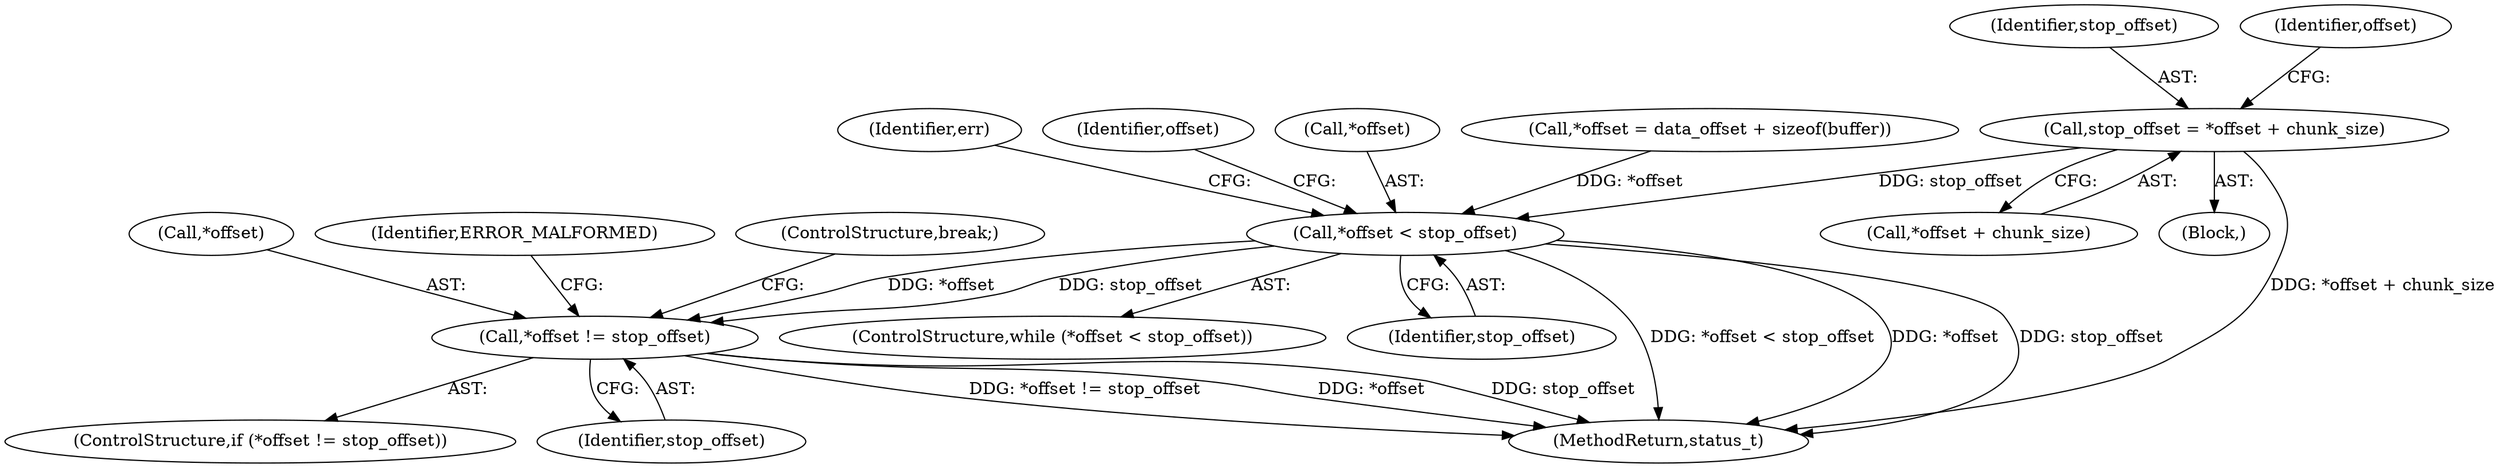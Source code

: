 digraph "0_Android_f4a88c8ed4f8186b3d6e2852993e063fc33ff231@integer" {
"1001716" [label="(Call,stop_offset = *offset + chunk_size)"];
"1001730" [label="(Call,*offset < stop_offset)"];
"1001751" [label="(Call,*offset != stop_offset)"];
"1001751" [label="(Call,*offset != stop_offset)"];
"1001737" [label="(Identifier,err)"];
"1001717" [label="(Identifier,stop_offset)"];
"1001753" [label="(Identifier,offset)"];
"1001752" [label="(Call,*offset)"];
"1001757" [label="(Identifier,ERROR_MALFORMED)"];
"1001718" [label="(Call,*offset + chunk_size)"];
"1001729" [label="(ControlStructure,while (*offset < stop_offset))"];
"1001625" [label="(Block,)"];
"1001724" [label="(Identifier,offset)"];
"1001733" [label="(Identifier,stop_offset)"];
"1001731" [label="(Call,*offset)"];
"1001750" [label="(ControlStructure,if (*offset != stop_offset))"];
"1001754" [label="(Identifier,stop_offset)"];
"1001716" [label="(Call,stop_offset = *offset + chunk_size)"];
"1002911" [label="(MethodReturn,status_t)"];
"1001722" [label="(Call,*offset = data_offset + sizeof(buffer))"];
"1001758" [label="(ControlStructure,break;)"];
"1001730" [label="(Call,*offset < stop_offset)"];
"1001716" -> "1001625"  [label="AST: "];
"1001716" -> "1001718"  [label="CFG: "];
"1001717" -> "1001716"  [label="AST: "];
"1001718" -> "1001716"  [label="AST: "];
"1001724" -> "1001716"  [label="CFG: "];
"1001716" -> "1002911"  [label="DDG: *offset + chunk_size"];
"1001716" -> "1001730"  [label="DDG: stop_offset"];
"1001730" -> "1001729"  [label="AST: "];
"1001730" -> "1001733"  [label="CFG: "];
"1001731" -> "1001730"  [label="AST: "];
"1001733" -> "1001730"  [label="AST: "];
"1001737" -> "1001730"  [label="CFG: "];
"1001753" -> "1001730"  [label="CFG: "];
"1001730" -> "1002911"  [label="DDG: *offset < stop_offset"];
"1001730" -> "1002911"  [label="DDG: *offset"];
"1001730" -> "1002911"  [label="DDG: stop_offset"];
"1001722" -> "1001730"  [label="DDG: *offset"];
"1001730" -> "1001751"  [label="DDG: *offset"];
"1001730" -> "1001751"  [label="DDG: stop_offset"];
"1001751" -> "1001750"  [label="AST: "];
"1001751" -> "1001754"  [label="CFG: "];
"1001752" -> "1001751"  [label="AST: "];
"1001754" -> "1001751"  [label="AST: "];
"1001757" -> "1001751"  [label="CFG: "];
"1001758" -> "1001751"  [label="CFG: "];
"1001751" -> "1002911"  [label="DDG: *offset != stop_offset"];
"1001751" -> "1002911"  [label="DDG: *offset"];
"1001751" -> "1002911"  [label="DDG: stop_offset"];
}
